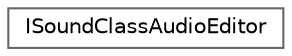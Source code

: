 digraph "Graphical Class Hierarchy"
{
 // INTERACTIVE_SVG=YES
 // LATEX_PDF_SIZE
  bgcolor="transparent";
  edge [fontname=Helvetica,fontsize=10,labelfontname=Helvetica,labelfontsize=10];
  node [fontname=Helvetica,fontsize=10,shape=box,height=0.2,width=0.4];
  rankdir="LR";
  Node0 [id="Node000000",label="ISoundClassAudioEditor",height=0.2,width=0.4,color="grey40", fillcolor="white", style="filled",URL="$da/d05/classISoundClassAudioEditor.html",tooltip="Interface for sound class graph interaction with the AudioEditor module."];
}
